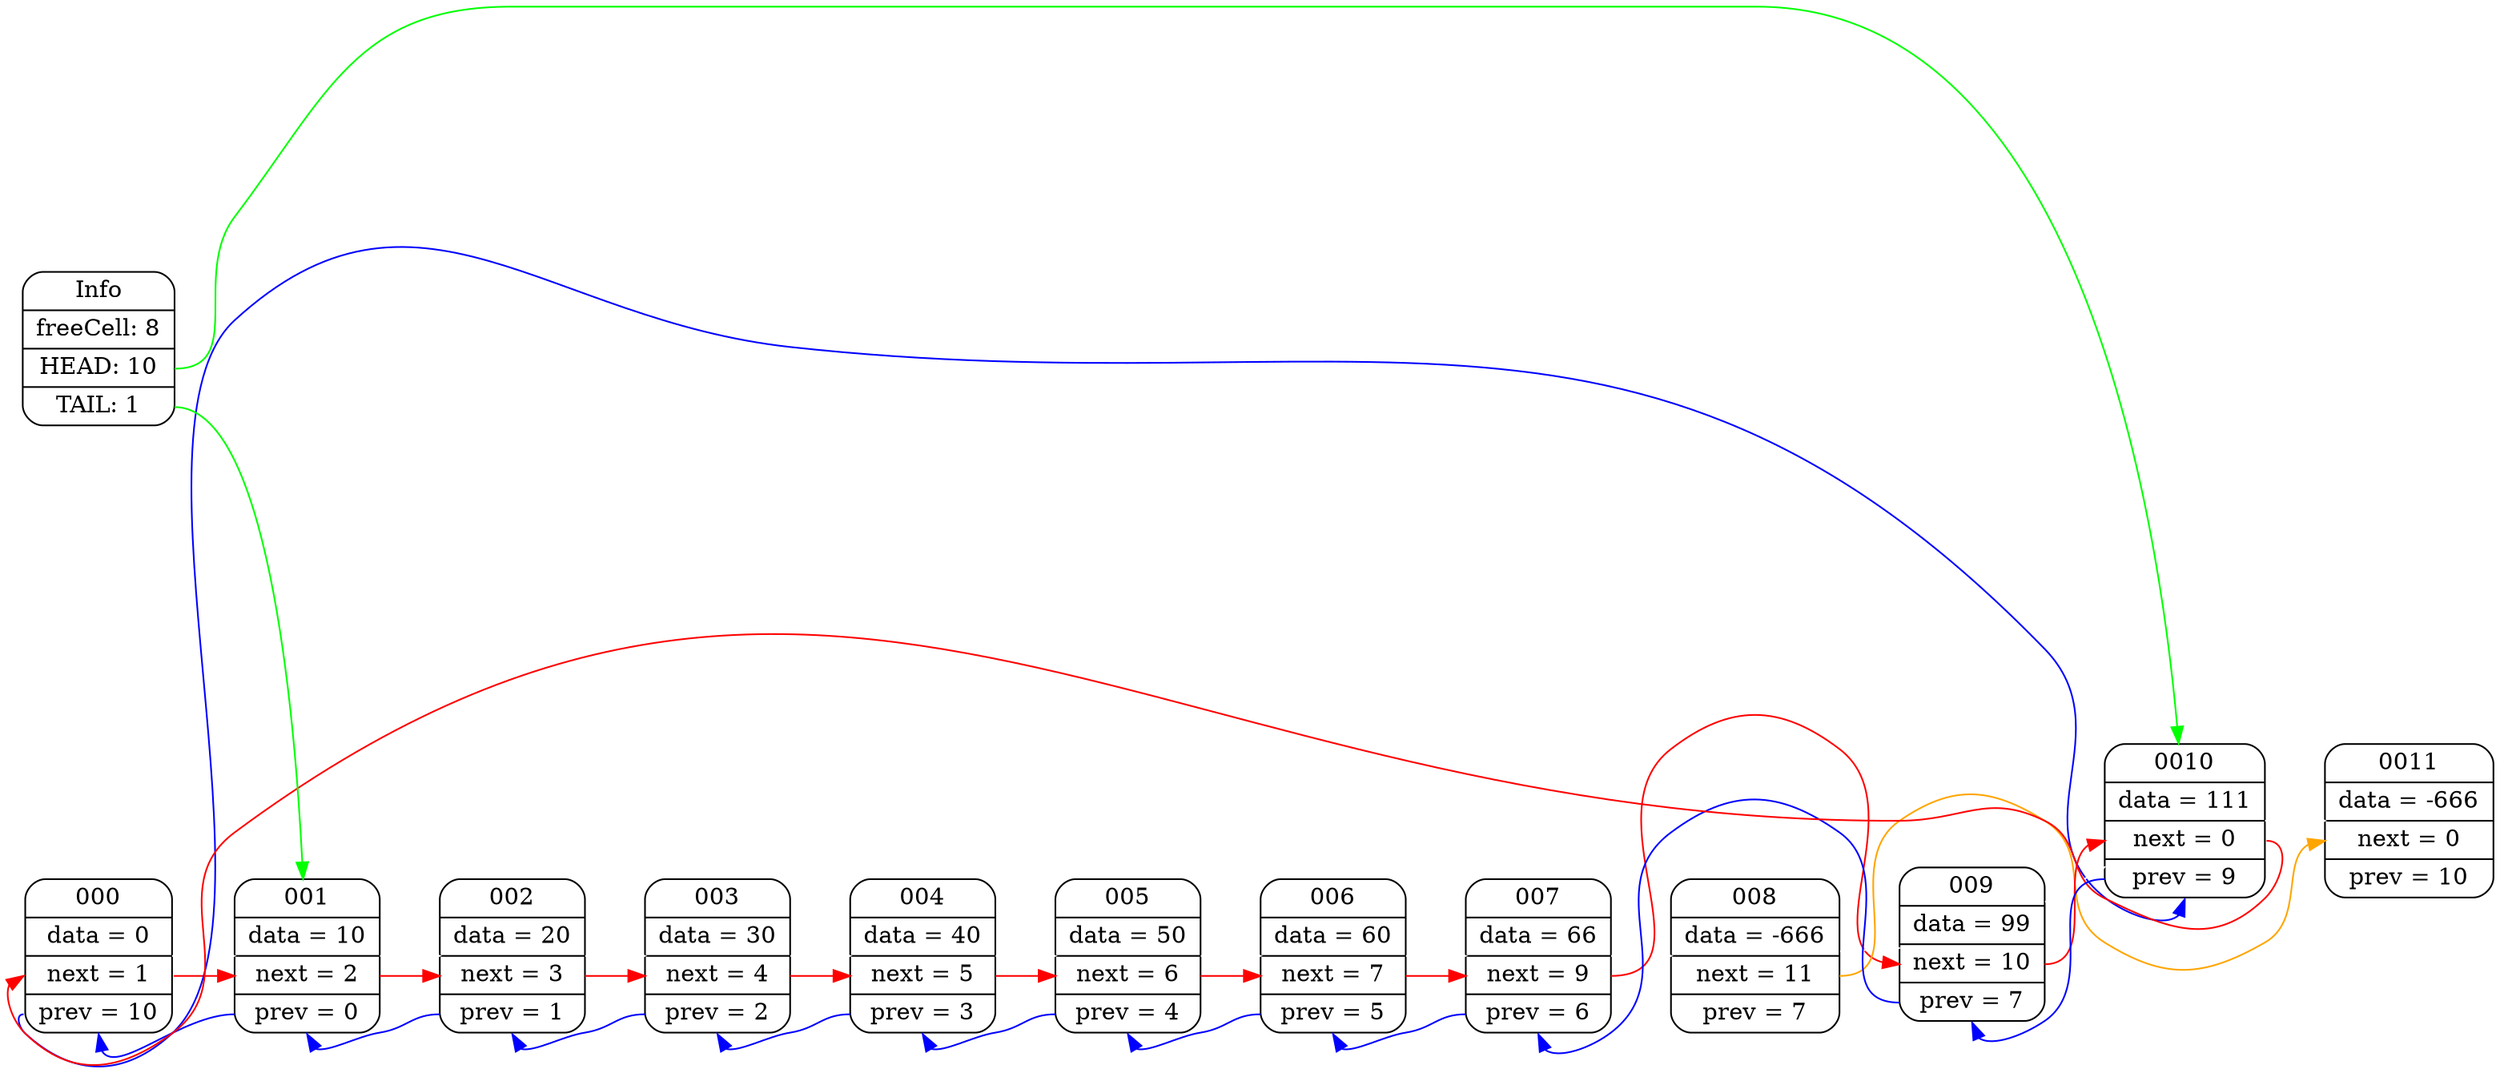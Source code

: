 digraph
{ 
                    rankdir=LR; 
                    overlap=false; 
                    splines=true; 
                    nodesep=0.75; 
                    ranksep=0.5;
node000 [shape=Mrecord label= " 000 | data = 0 | <n0_n> next = 1 | <n0_p> prev = 10 " ];
node001 [shape=Mrecord label= " 001 | data = 10 | <n1_n> next = 2 | <n1_p> prev = 0 " ];
node002 [shape=Mrecord label= " 002 | data = 20 | <n2_n> next = 3 | <n2_p> prev = 1 " ];
node003 [shape=Mrecord label= " 003 | data = 30 | <n3_n> next = 4 | <n3_p> prev = 2 " ];
node004 [shape=Mrecord label= " 004 | data = 40 | <n4_n> next = 5 | <n4_p> prev = 3 " ];
node005 [shape=Mrecord label= " 005 | data = 50 | <n5_n> next = 6 | <n5_p> prev = 4 " ];
node006 [shape=Mrecord label= " 006 | data = 60 | <n6_n> next = 7 | <n6_p> prev = 5 " ];
node007 [shape=Mrecord label= " 007 | data = 66 | <n7_n> next = 9 | <n7_p> prev = 6 " ];
node008 [shape=Mrecord label= " 008 | data = -666 | <n8_n> next = 11 | <n8_p> prev = 7 " ];
node009 [shape=Mrecord label= " 009 | data = 99 | <n9_n> next = 10 | <n9_p> prev = 7 " ];
node0010 [shape=Mrecord label= " 0010 | data = 111 | <n10_n> next = 0 | <n10_p> prev = 9 " ];
node0011 [shape=Mrecord label= " 0011 | data = -666 | <n11_n> next = 0 | <n11_p> prev = 10 " ];

info [shape=Mrecord label= " Info | freeCell: 8 | <info_h> HEAD: 10 | <info_t> TAIL: 1 " ];
info:<info_h> -> node0010 [ color = green; ]
info:<info_t> -> node001 [ color = green; ]

node000 -> node001 [ weight = 1; color = white; ]
node001 -> node002 [ weight = 1; color = white; ]
node002 -> node003 [ weight = 1; color = white; ]
node003 -> node004 [ weight = 1; color = white; ]
node004 -> node005 [ weight = 1; color = white; ]
node005 -> node006 [ weight = 1; color = white; ]
node006 -> node007 [ weight = 1; color = white; ]
node007 -> node008 [ weight = 1; color = white; ]
node008 -> node009 [ weight = 1; color = white; ]
node009 -> node0010 [ weight = 1; color = white; ]
node0010 -> node0011 [ weight = 1; color = white; ]

node000:<n0_p>:w -> node0010:<n10_p>:s [ color = blue; minlen=2; constraint=false; ]
node001:<n1_p>:w -> node000:<n0_p>:s [ color = blue; minlen=2; constraint=false; ]
node002:<n2_p>:w -> node001:<n1_p>:s [ color = blue; minlen=2; constraint=false; ]
node003:<n3_p>:w -> node002:<n2_p>:s [ color = blue; minlen=2; constraint=false; ]
node004:<n4_p>:w -> node003:<n3_p>:s [ color = blue; minlen=2; constraint=false; ]
node005:<n5_p>:w -> node004:<n4_p>:s [ color = blue; minlen=2; constraint=false; ]
node006:<n6_p>:w -> node005:<n5_p>:s [ color = blue; minlen=2; constraint=false; ]
node007:<n7_p>:w -> node006:<n6_p>:s [ color = blue; minlen=2; constraint=false; ]
node009:<n9_p>:w -> node007:<n7_p>:s [ color = blue; minlen=2; constraint=false; ]
node0010:<n10_p>:w -> node009:<n9_p>:s [ color = blue; minlen=2; constraint=false; ]

node000:<n0_n>:e -> node001:<n1_n>:w [ color = red; minlen=2; constraint=false; ]
node001:<n1_n>:e -> node002:<n2_n>:w [ color = red; minlen=2; constraint=false; ]
node002:<n2_n>:e -> node003:<n3_n>:w [ color = red; minlen=2; constraint=false; ]
node003:<n3_n>:e -> node004:<n4_n>:w [ color = red; minlen=2; constraint=false; ]
node004:<n4_n>:e -> node005:<n5_n>:w [ color = red; minlen=2; constraint=false; ]
node005:<n5_n>:e -> node006:<n6_n>:w [ color = red; minlen=2; constraint=false; ]
node006:<n6_n>:e -> node007:<n7_n>:w [ color = red; minlen=2; constraint=false; ]
node007:<n7_n>:e -> node009:<n9_n>:w [ color = red; minlen=2; constraint=false; ]
node008:<n8_n>:e -> node0011:<n11_n>:w [ color = orange; minlen=2; constraint=false; ]
node009:<n9_n>:e -> node0010:<n10_n>:w [ color = red; minlen=2; constraint=false; ]
node0010:<n10_n>:e -> node000:<n0_n>:w [ color = red; minlen=2; constraint=false; ]
}